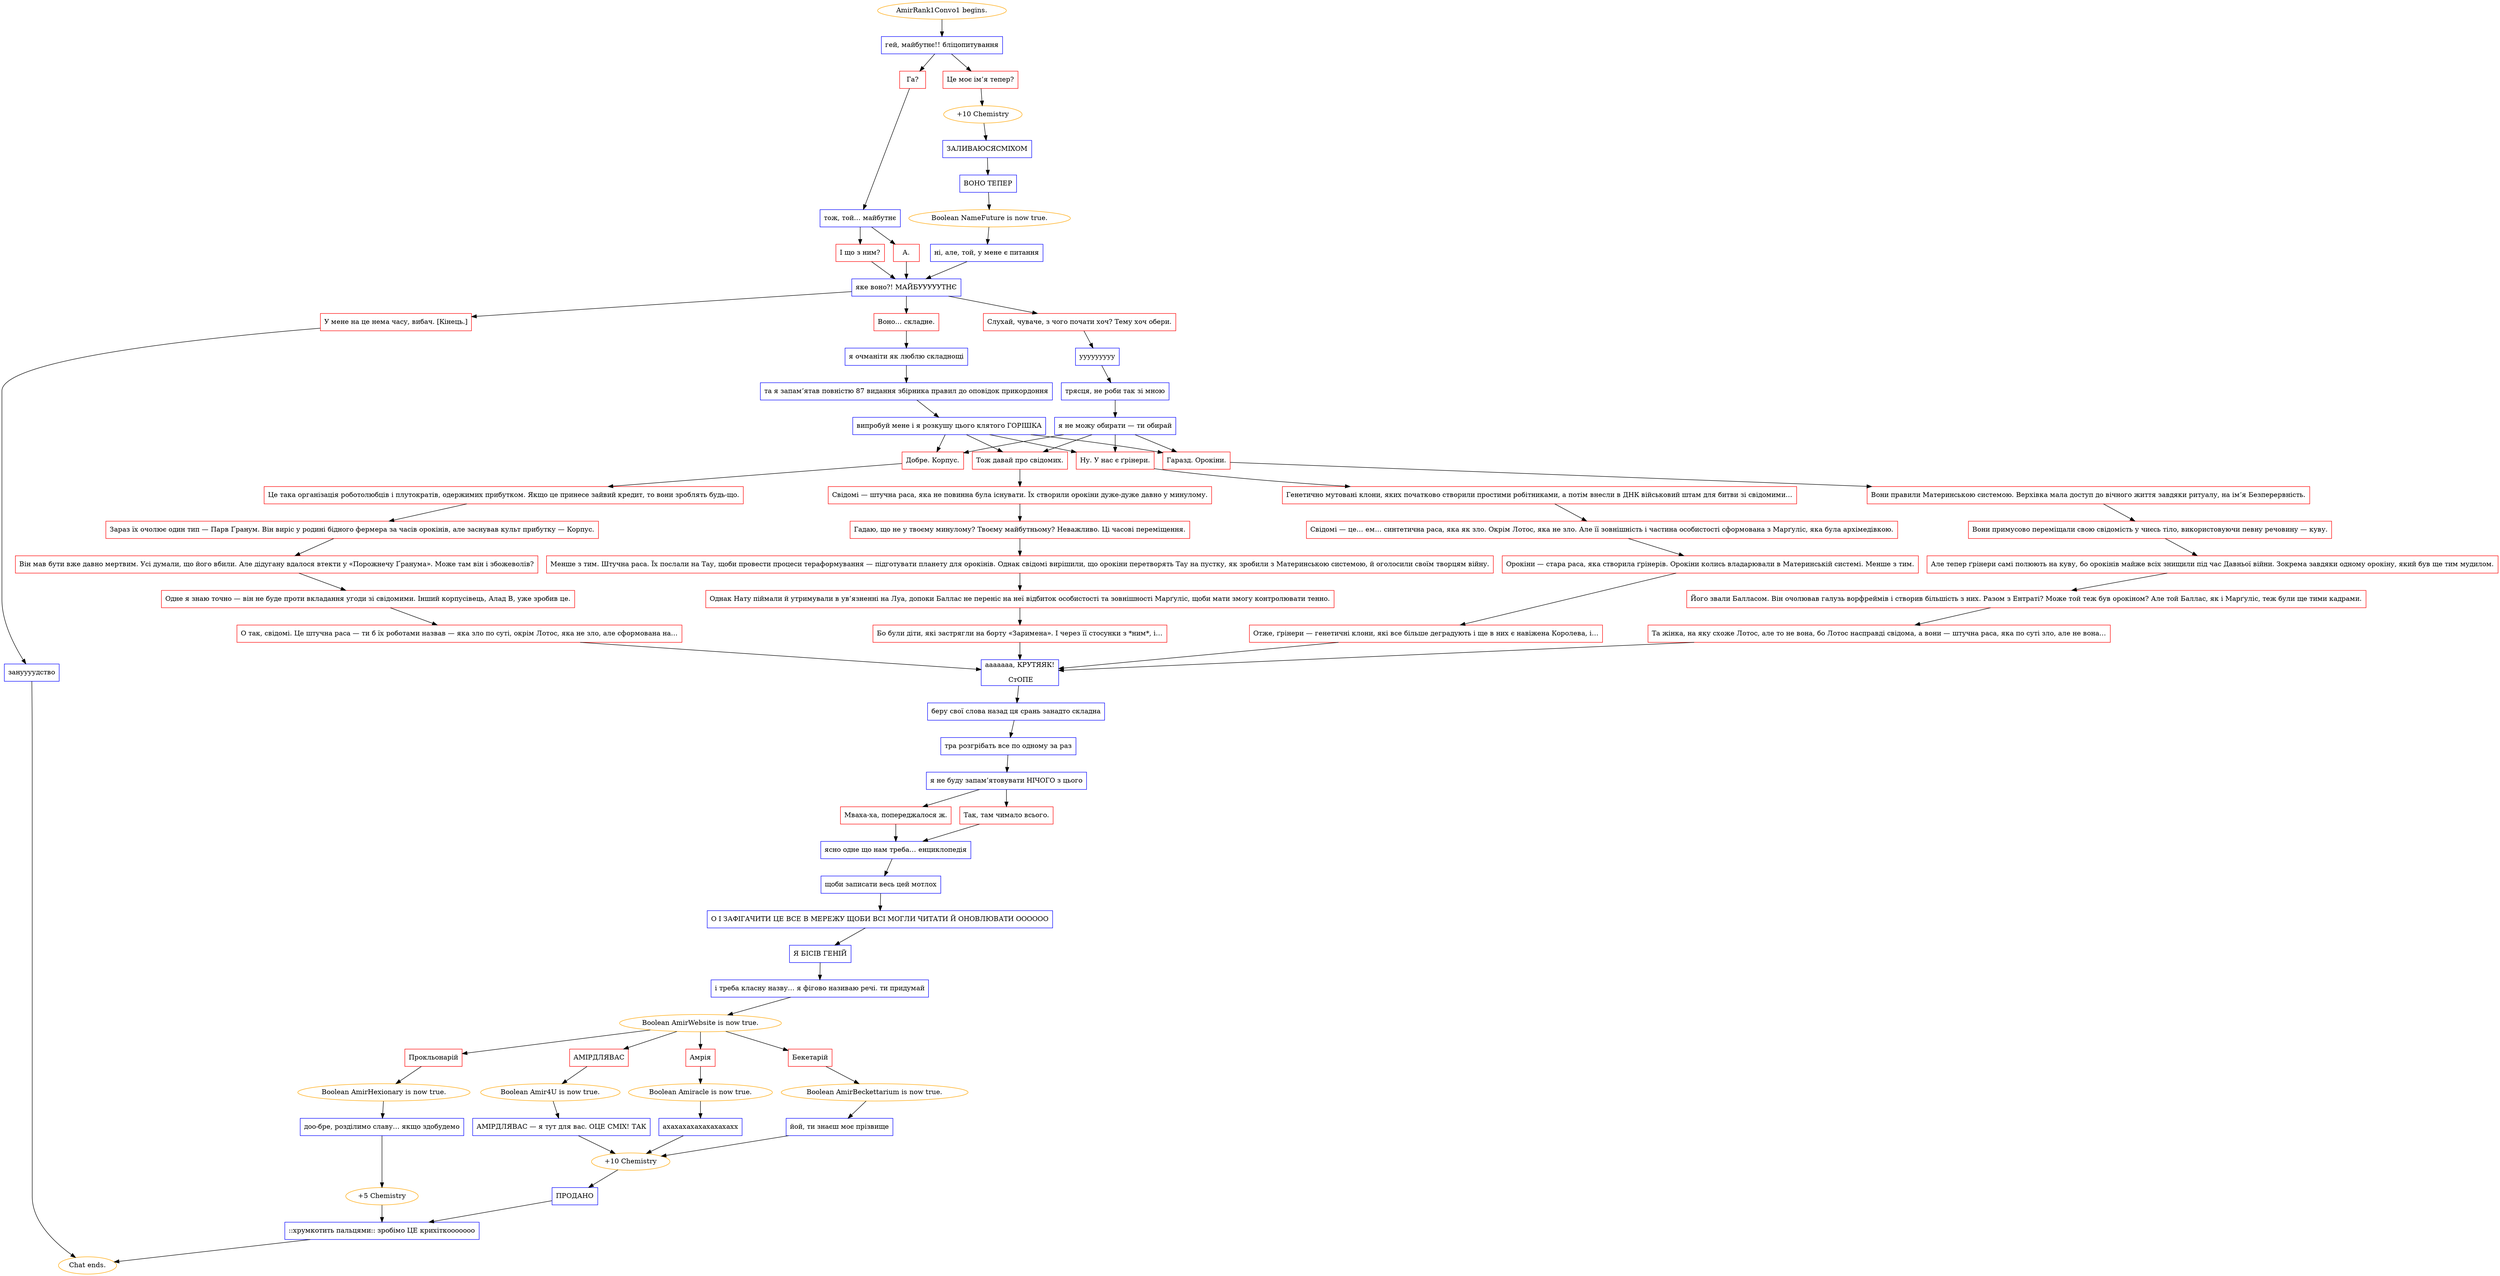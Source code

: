 digraph {
	"AmirRank1Convo1 begins." [color=orange];
		"AmirRank1Convo1 begins." -> j416395051;
	j416395051 [label="гей, майбутнє!! бліцопитування",shape=box,color=blue];
		j416395051 -> j2139744430;
		j416395051 -> j2777654972;
	j2139744430 [label="Га?",shape=box,color=red];
		j2139744430 -> j1892094585;
	j2777654972 [label="Це моє ім’я тепер?",shape=box,color=red];
		j2777654972 -> j3124701517;
	j1892094585 [label="тож, той… майбутнє",shape=box,color=blue];
		j1892094585 -> j3714849556;
		j1892094585 -> j3008518935;
	j3124701517 [label="+10 Chemistry",color=orange];
		j3124701517 -> j1057541394;
	j3714849556 [label="А.",shape=box,color=red];
		j3714849556 -> j2203010997;
	j3008518935 [label="І що з ним?",shape=box,color=red];
		j3008518935 -> j2203010997;
	j1057541394 [label="ЗАЛИВАЮСЯСМІХОМ",shape=box,color=blue];
		j1057541394 -> j3091623850;
	j2203010997 [label="яке воно?! МАЙБУУУУУТНЄ",shape=box,color=blue];
		j2203010997 -> j883904134;
		j2203010997 -> j2043481544;
		j2203010997 -> j1320458892;
	j3091623850 [label="ВОНО ТЕПЕР",shape=box,color=blue];
		j3091623850 -> j2208182520;
	j883904134 [label="Слухай, чуваче, з чого почати хоч? Тему хоч обери.",shape=box,color=red];
		j883904134 -> j4121465682;
	j2043481544 [label="Воно… складне.",shape=box,color=red];
		j2043481544 -> j4158276057;
	j1320458892 [label="У мене на це нема часу, вибач. [Кінець.]",shape=box,color=red];
		j1320458892 -> j1385302023;
	j2208182520 [label="Boolean NameFuture is now true.",color=orange];
		j2208182520 -> j625941557;
	j4121465682 [label="ууууууууу",shape=box,color=blue];
		j4121465682 -> j3457769823;
	j4158276057 [label="я очманіти як люблю складнощі",shape=box,color=blue];
		j4158276057 -> j2138857514;
	j1385302023 [label="зануууудство",shape=box,color=blue];
		j1385302023 -> "Chat ends.";
	j625941557 [label="ні, але, той, у мене є питання",shape=box,color=blue];
		j625941557 -> j2203010997;
	j3457769823 [label="трясця, не роби так зі мною",shape=box,color=blue];
		j3457769823 -> j900922162;
	j2138857514 [label="та я запам’ятав повністю 87 видання збірника правил до оповідок прикордоння",shape=box,color=blue];
		j2138857514 -> j2923073385;
	"Chat ends." [color=orange];
	j900922162 [label="я не можу обирати — ти обирай",shape=box,color=blue];
		j900922162 -> j3992757050;
		j900922162 -> j1271547543;
		j900922162 -> j401295327;
		j900922162 -> j2161802863;
	j2923073385 [label="випробуй мене і я розкушу цього клятого ГОРІШКА",shape=box,color=blue];
		j2923073385 -> j3992757050;
		j2923073385 -> j1271547543;
		j2923073385 -> j401295327;
		j2923073385 -> j2161802863;
	j3992757050 [label="Гаразд. Орокіни.",shape=box,color=red];
		j3992757050 -> j4059773657;
	j1271547543 [label="Добре. Корпус.",shape=box,color=red];
		j1271547543 -> j533708490;
	j401295327 [label="Ну. У нас є ґрінери.",shape=box,color=red];
		j401295327 -> j3014799085;
	j2161802863 [label="Тож давай про свідомих.",shape=box,color=red];
		j2161802863 -> j20370302;
	j4059773657 [label="Вони правили Материнською системою. Верхівка мала доступ до вічного життя завдяки ритуалу, на ім’я Безперервність.",shape=box,color=red];
		j4059773657 -> j2681868382;
	j533708490 [label="Це така організація роботолюбців і плутократів, одержимих прибутком. Якщо це принесе зайвий кредит, то вони зроблять будь-що.",shape=box,color=red];
		j533708490 -> j2646543759;
	j3014799085 [label="Генетично мутовані клони, яких початково створили простими робітниками, а потім внесли в ДНК військовий штам для битви зі свідомими…",shape=box,color=red];
		j3014799085 -> j1912598397;
	j20370302 [label="Свідомі — штучна раса, яка не повинна була існувати. Їх створили орокіни дуже-дуже давно у минулому.",shape=box,color=red];
		j20370302 -> j203328849;
	j2681868382 [label="Вони примусово переміщали свою свідомість у чиєсь тіло, використовуючи певну речовину — куву.",shape=box,color=red];
		j2681868382 -> j2251620184;
	j2646543759 [label="Зараз їх очолює один тип — Парв Ґранум. Він виріс у родині бідного фермера за часів орокінів, але заснував культ прибутку — Корпус.",shape=box,color=red];
		j2646543759 -> j1208826239;
	j1912598397 [label="Свідомі — це… ем… синтетична раса, яка як зло. Окрім Лотос, яка не зло. Але її зовнішність і частина особистості сформована з Марґуліс, яка була архімедівкою.",shape=box,color=red];
		j1912598397 -> j3899706299;
	j203328849 [label="Гадаю, що не у твоєму минулому? Твоєму майбутньому? Неважливо. Ці часові переміщення.",shape=box,color=red];
		j203328849 -> j558381949;
	j2251620184 [label="Але тепер ґрінери самі полюють на куву, бо орокінів майже всіх знищили під час Давньої війни. Зокрема завдяки одному орокіну, який був ще тим мудилом.",shape=box,color=red];
		j2251620184 -> j753885581;
	j1208826239 [label="Він мав бути вже давно мертвим. Усі думали, що його вбили. Але дідугану вдалося втекти у «Порожнечу Ґранума». Може там він і збожеволів?",shape=box,color=red];
		j1208826239 -> j577714746;
	j3899706299 [label="Орокіни — стара раса, яка створила ґрінерів. Орокіни колись владарювали в Материнській системі. Менше з тим.",shape=box,color=red];
		j3899706299 -> j864182713;
	j558381949 [label="Менше з тим. Штучна раса. Їх послали на Тау, щоби провести процеси тераформування — підготувати планету для орокінів. Однак свідомі вирішили, що орокіни перетворять Тау на пустку, як зробили з Материнською системою, й оголосили своїм творцям війну.",shape=box,color=red];
		j558381949 -> j1905881623;
	j753885581 [label="Його звали Балласом. Він очолював галузь ворфреймів і створив більшість з них. Разом з Ентраті? Може той теж був орокіном? Але той Баллас, як і Марґуліс, теж були ще тими кадрами.",shape=box,color=red];
		j753885581 -> j583009897;
	j577714746 [label="Одне я знаю точно — він не буде проти вкладання угоди зі свідомими. Інший корпусівець, Алад В, уже зробив це.",shape=box,color=red];
		j577714746 -> j463912091;
	j864182713 [label="Отже, ґрінери — генетичні клони, які все більше деградують і ще в них є навіжена Королева, і…",shape=box,color=red];
		j864182713 -> j531037111;
	j1905881623 [label="Однак Нату піймали й утримували в ув’язненні на Луа, допоки Баллас не переніс на неї відбиток особистості та зовнішності Марґуліс, щоби мати змогу контролювати тенно.",shape=box,color=red];
		j1905881623 -> j2208621416;
	j583009897 [label="Та жінка, на яку схоже Лотос, але то не вона, бо Лотос насправді свідома, а вони — штучна раса, яка по суті зло, але не вона…",shape=box,color=red];
		j583009897 -> j531037111;
	j463912091 [label="О так, свідомі. Це штучна раса — ти б їх роботами назвав — яка зло по суті, окрім Лотос, яка не зло, але сформована на…",shape=box,color=red];
		j463912091 -> j531037111;
	j531037111 [label="ааааааа, КРУТЯЯК!
 СтОПЕ",shape=box,color=blue];
		j531037111 -> j341768588;
	j2208621416 [label="Бо були діти, які застрягли на борту «Заримена». І через її стосунки з *ним*, і…",shape=box,color=red];
		j2208621416 -> j531037111;
	j341768588 [label="беру свої слова назад ця срань занадто складна",shape=box,color=blue];
		j341768588 -> j2735882284;
	j2735882284 [label="тра розгрібать все по одному за раз",shape=box,color=blue];
		j2735882284 -> j1140965137;
	j1140965137 [label="я не буду запам’ятовувати НІЧОГО з цього",shape=box,color=blue];
		j1140965137 -> j113736817;
		j1140965137 -> j3549671853;
	j113736817 [label="Мваха-ха, попереджалося ж.",shape=box,color=red];
		j113736817 -> j912219219;
	j3549671853 [label="Так, там чимало всього.",shape=box,color=red];
		j3549671853 -> j912219219;
	j912219219 [label="ясно одне що нам треба… енциклопедія",shape=box,color=blue];
		j912219219 -> j1888241980;
	j1888241980 [label="щоби записати весь цей мотлох",shape=box,color=blue];
		j1888241980 -> j3940796555;
	j3940796555 [label="O І ЗАФІГАЧИТИ ЦЕ ВСЕ В МЕРЕЖУ ЩОБИ ВСІ МОГЛИ ЧИТАТИ Й ОНОВЛЮВАТИ ОООООО",shape=box,color=blue];
		j3940796555 -> j3974446818;
	j3974446818 [label="Я БІСІВ ГЕНІЙ",shape=box,color=blue];
		j3974446818 -> j238576236;
	j238576236 [label="і треба класну назву… я фігово називаю речі. ти придумай",shape=box,color=blue];
		j238576236 -> j2827662073;
	j2827662073 [label="Boolean AmirWebsite is now true.",color=orange];
		j2827662073 -> j4192208010;
		j2827662073 -> j2093636422;
		j2827662073 -> j1338249955;
		j2827662073 -> j1126832167;
	j4192208010 [label="Прокльонарій",shape=box,color=red];
		j4192208010 -> j2416375981;
	j2093636422 [label="АМІРДЛЯВАС",shape=box,color=red];
		j2093636422 -> j2134143187;
	j1338249955 [label="Амрія",shape=box,color=red];
		j1338249955 -> j575014016;
	j1126832167 [label="Бекетарій",shape=box,color=red];
		j1126832167 -> j559619086;
	j2416375981 [label="Boolean AmirHexionary is now true.",color=orange];
		j2416375981 -> j1410157681;
	j2134143187 [label="Boolean Amir4U is now true.",color=orange];
		j2134143187 -> j670870292;
	j575014016 [label="Boolean Amiracle is now true.",color=orange];
		j575014016 -> j4229940450;
	j559619086 [label="Boolean AmirBeckettarium is now true.",color=orange];
		j559619086 -> j1103742009;
	j1410157681 [label="доо-бре, розділимо славу… якщо здобудемо",shape=box,color=blue];
		j1410157681 -> j372282970;
	j670870292 [label="АМІРДЛЯВАС — я тут для вас. ОЦЕ СМІХ! ТАК",shape=box,color=blue];
		j670870292 -> j3847759605;
	j4229940450 [label="ахахахахахахахахахх",shape=box,color=blue];
		j4229940450 -> j3847759605;
	j1103742009 [label="йой, ти знаєш моє прізвище",shape=box,color=blue];
		j1103742009 -> j3847759605;
	j372282970 [label="+5 Chemistry",color=orange];
		j372282970 -> j3949741096;
	j3847759605 [label="+10 Chemistry",color=orange];
		j3847759605 -> j2847321866;
	j3949741096 [label="::хрумкотить пальцями:: зробімо ЦЕ крихіткооооооо",shape=box,color=blue];
		j3949741096 -> "Chat ends.";
	j2847321866 [label="ПРОДАНО",shape=box,color=blue];
		j2847321866 -> j3949741096;
}
